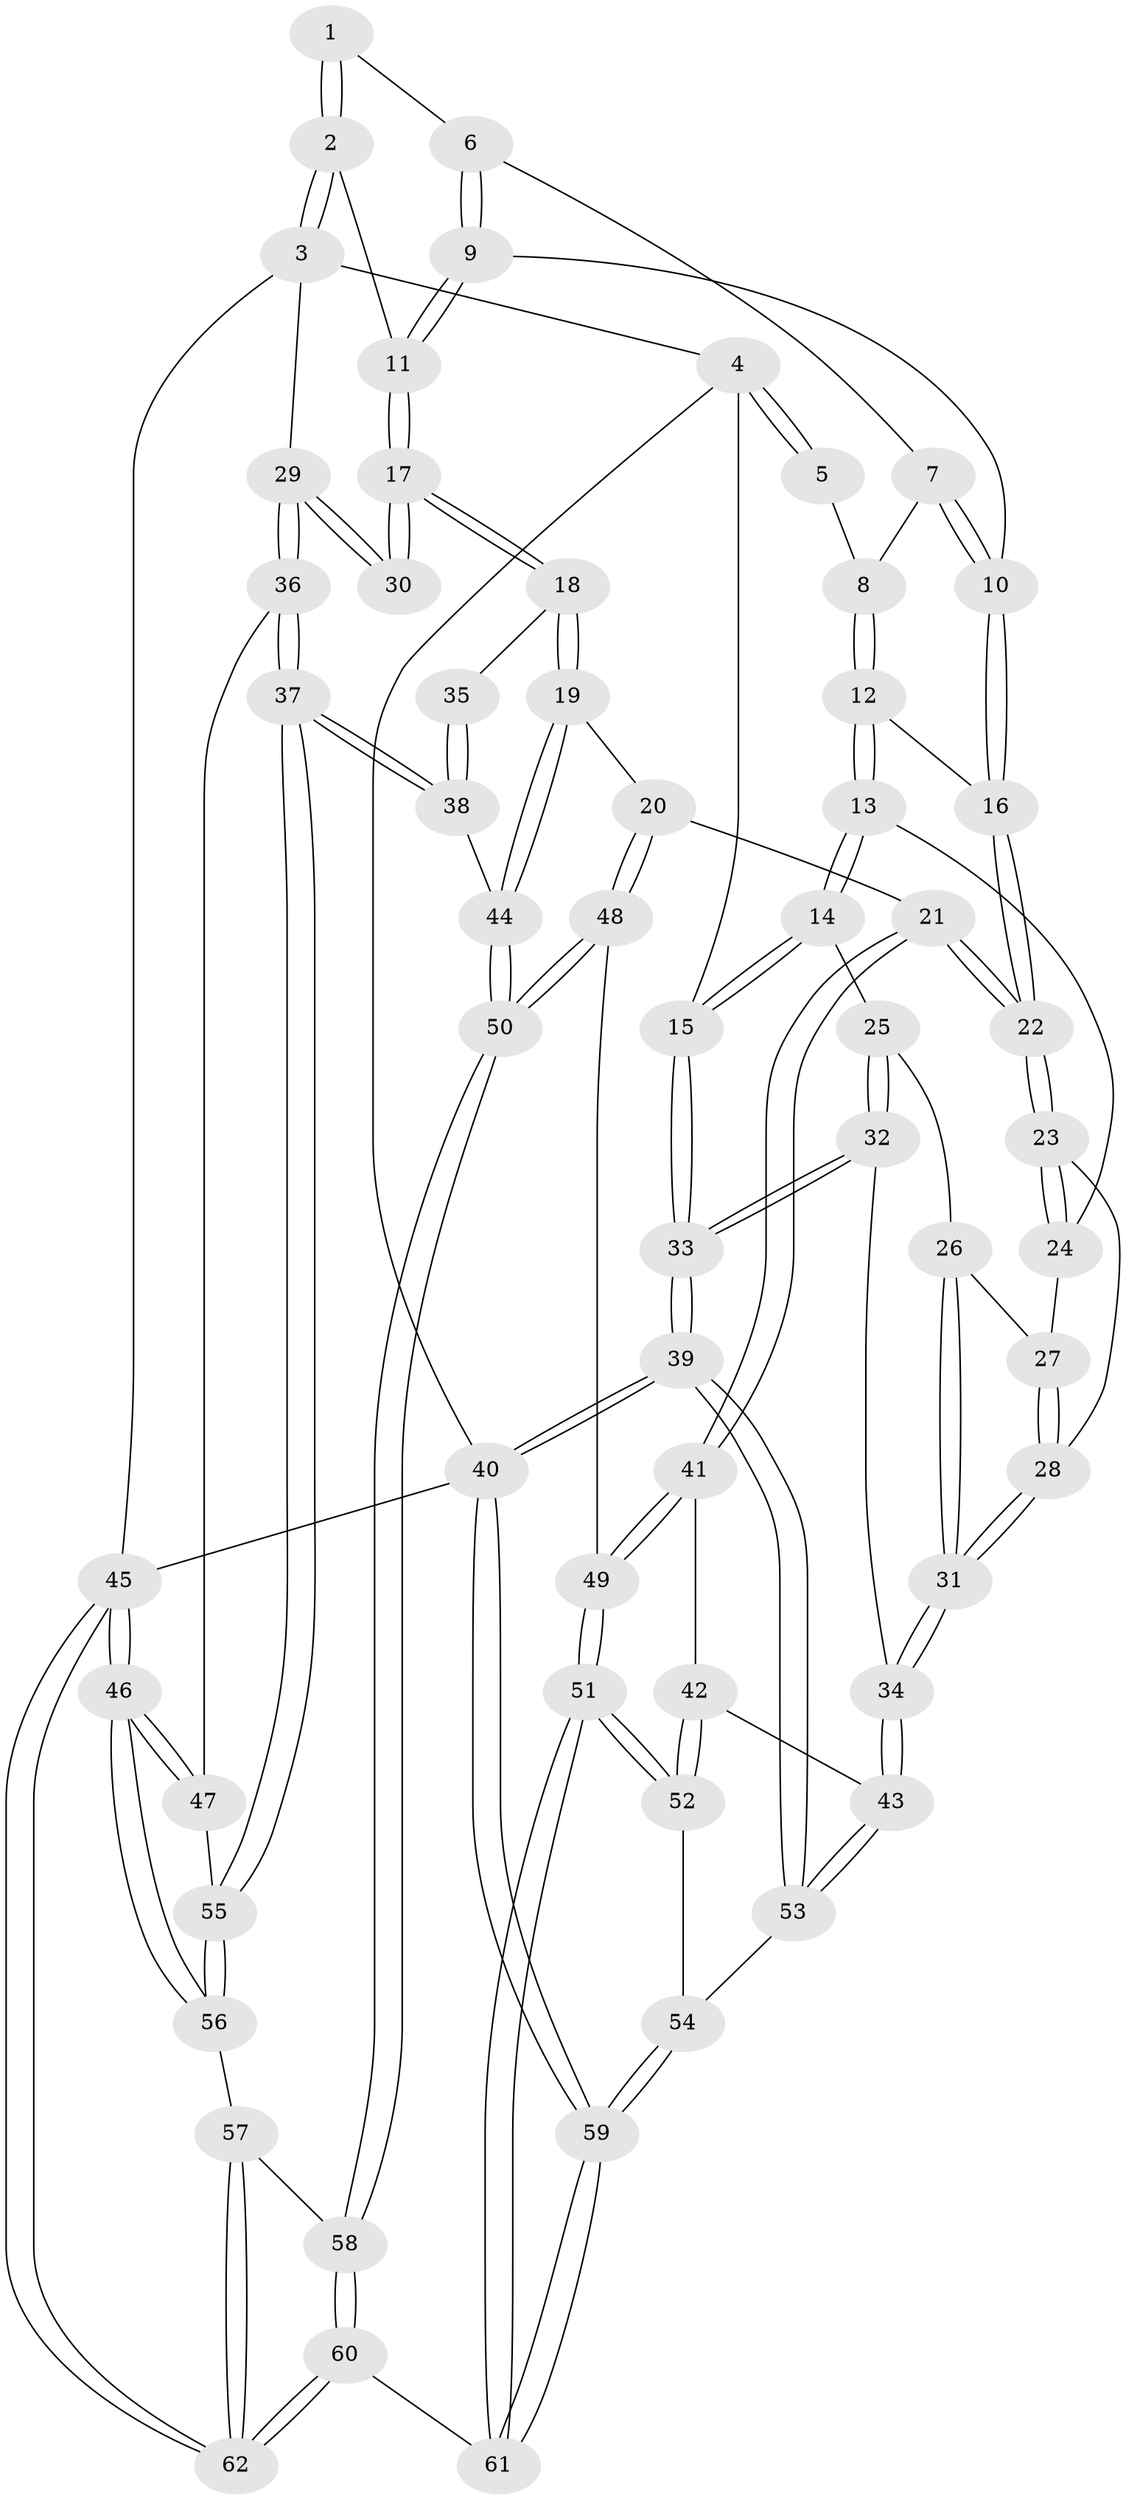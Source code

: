 // Generated by graph-tools (version 1.1) at 2025/11/02/27/25 16:11:55]
// undirected, 62 vertices, 152 edges
graph export_dot {
graph [start="1"]
  node [color=gray90,style=filled];
  1 [pos="+0.6715003659967583+0"];
  2 [pos="+1+0"];
  3 [pos="+1+0"];
  4 [pos="+0+0"];
  5 [pos="+0.16234310534522148+0"];
  6 [pos="+0.5852063077643735+0.03046931746130296"];
  7 [pos="+0.36095451796978445+0.08955418579316517"];
  8 [pos="+0.23321869999213057+0.03171058238358621"];
  9 [pos="+0.5436452695502274+0.21072839358122136"];
  10 [pos="+0.489678297138761+0.20698273015125526"];
  11 [pos="+0.6001443124149579+0.3029696077153431"];
  12 [pos="+0.2264135072758524+0.19447787700595132"];
  13 [pos="+0.16966926282363404+0.24858724760346695"];
  14 [pos="+0+0.2063747989243706"];
  15 [pos="+0+0.15496566342421636"];
  16 [pos="+0.3314143445070108+0.26458818505855625"];
  17 [pos="+0.6018098214155261+0.3067371646528918"];
  18 [pos="+0.5740030447330632+0.42181721317086995"];
  19 [pos="+0.5443115567737078+0.4790347185495404"];
  20 [pos="+0.49893700168176225+0.4873340793450209"];
  21 [pos="+0.4156076482739431+0.4845300645073962"];
  22 [pos="+0.36308237344646455+0.4554017483726346"];
  23 [pos="+0.33003877700994066+0.4575922482318042"];
  24 [pos="+0.16647718178194368+0.27668817647810584"];
  25 [pos="+0.08620281061087319+0.39857380840819817"];
  26 [pos="+0.11117937881856627+0.3924211254623098"];
  27 [pos="+0.13467685034102153+0.36484555307600136"];
  28 [pos="+0.32210228178255634+0.4596462305796247"];
  29 [pos="+1+0.19542454023257644"];
  30 [pos="+1+0.24038104342549804"];
  31 [pos="+0.1915651955898994+0.5279249641127964"];
  32 [pos="+0+0.5532315552475238"];
  33 [pos="+0+0.5752617426678577"];
  34 [pos="+0.14103052669180727+0.6118853126058993"];
  35 [pos="+0.8338189002676314+0.4427343176024548"];
  36 [pos="+1+0.2627320203172831"];
  37 [pos="+0.8262915884266191+0.6585533462679176"];
  38 [pos="+0.7757589533527108+0.6298400717405499"];
  39 [pos="+0+0.6441293403997902"];
  40 [pos="+0+1"];
  41 [pos="+0.33366608964626043+0.6399784840526134"];
  42 [pos="+0.24652536287740756+0.6564325849681709"];
  43 [pos="+0.15744306156299193+0.6477326917946706"];
  44 [pos="+0.6558274249745923+0.6247808683605917"];
  45 [pos="+1+1"];
  46 [pos="+1+1"];
  47 [pos="+1+0.5639439786058941"];
  48 [pos="+0.4284584286673978+0.761762095999302"];
  49 [pos="+0.39961467508137655+0.7738121645318586"];
  50 [pos="+0.6005569702856353+0.761461675190735"];
  51 [pos="+0.3470786975581818+0.8507829028088467"];
  52 [pos="+0.33912416312616744+0.845786933128663"];
  53 [pos="+0.14248767830759995+0.736030104997824"];
  54 [pos="+0.14182413764958093+0.7617770793337153"];
  55 [pos="+0.8337815690589757+0.6663214249189967"];
  56 [pos="+0.9004597258560374+0.8389069743349168"];
  57 [pos="+0.7751524943012976+0.8751794369064503"];
  58 [pos="+0.6241037593444623+0.844694949314823"];
  59 [pos="+0+1"];
  60 [pos="+0.47296532233836996+1"];
  61 [pos="+0.3676196171831891+1"];
  62 [pos="+0.6649869594409626+1"];
  1 -- 2;
  1 -- 2;
  1 -- 6;
  2 -- 3;
  2 -- 3;
  2 -- 11;
  3 -- 4;
  3 -- 29;
  3 -- 45;
  4 -- 5;
  4 -- 5;
  4 -- 15;
  4 -- 40;
  5 -- 8;
  6 -- 7;
  6 -- 9;
  6 -- 9;
  7 -- 8;
  7 -- 10;
  7 -- 10;
  8 -- 12;
  8 -- 12;
  9 -- 10;
  9 -- 11;
  9 -- 11;
  10 -- 16;
  10 -- 16;
  11 -- 17;
  11 -- 17;
  12 -- 13;
  12 -- 13;
  12 -- 16;
  13 -- 14;
  13 -- 14;
  13 -- 24;
  14 -- 15;
  14 -- 15;
  14 -- 25;
  15 -- 33;
  15 -- 33;
  16 -- 22;
  16 -- 22;
  17 -- 18;
  17 -- 18;
  17 -- 30;
  17 -- 30;
  18 -- 19;
  18 -- 19;
  18 -- 35;
  19 -- 20;
  19 -- 44;
  19 -- 44;
  20 -- 21;
  20 -- 48;
  20 -- 48;
  21 -- 22;
  21 -- 22;
  21 -- 41;
  21 -- 41;
  22 -- 23;
  22 -- 23;
  23 -- 24;
  23 -- 24;
  23 -- 28;
  24 -- 27;
  25 -- 26;
  25 -- 32;
  25 -- 32;
  26 -- 27;
  26 -- 31;
  26 -- 31;
  27 -- 28;
  27 -- 28;
  28 -- 31;
  28 -- 31;
  29 -- 30;
  29 -- 30;
  29 -- 36;
  29 -- 36;
  31 -- 34;
  31 -- 34;
  32 -- 33;
  32 -- 33;
  32 -- 34;
  33 -- 39;
  33 -- 39;
  34 -- 43;
  34 -- 43;
  35 -- 38;
  35 -- 38;
  36 -- 37;
  36 -- 37;
  36 -- 47;
  37 -- 38;
  37 -- 38;
  37 -- 55;
  37 -- 55;
  38 -- 44;
  39 -- 40;
  39 -- 40;
  39 -- 53;
  39 -- 53;
  40 -- 59;
  40 -- 59;
  40 -- 45;
  41 -- 42;
  41 -- 49;
  41 -- 49;
  42 -- 43;
  42 -- 52;
  42 -- 52;
  43 -- 53;
  43 -- 53;
  44 -- 50;
  44 -- 50;
  45 -- 46;
  45 -- 46;
  45 -- 62;
  45 -- 62;
  46 -- 47;
  46 -- 47;
  46 -- 56;
  46 -- 56;
  47 -- 55;
  48 -- 49;
  48 -- 50;
  48 -- 50;
  49 -- 51;
  49 -- 51;
  50 -- 58;
  50 -- 58;
  51 -- 52;
  51 -- 52;
  51 -- 61;
  51 -- 61;
  52 -- 54;
  53 -- 54;
  54 -- 59;
  54 -- 59;
  55 -- 56;
  55 -- 56;
  56 -- 57;
  57 -- 58;
  57 -- 62;
  57 -- 62;
  58 -- 60;
  58 -- 60;
  59 -- 61;
  59 -- 61;
  60 -- 61;
  60 -- 62;
  60 -- 62;
}
